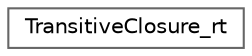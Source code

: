 digraph "Graphical Class Hierarchy"
{
 // LATEX_PDF_SIZE
  bgcolor="transparent";
  edge [fontname=Helvetica,fontsize=10,labelfontname=Helvetica,labelfontsize=10];
  node [fontname=Helvetica,fontsize=10,shape=box,height=0.2,width=0.4];
  rankdir="LR";
  Node0 [id="Node000000",label="TransitiveClosure_rt",height=0.2,width=0.4,color="grey40", fillcolor="white", style="filled",URL="$structTransitiveClosure__rt.html",tooltip=" "];
}
